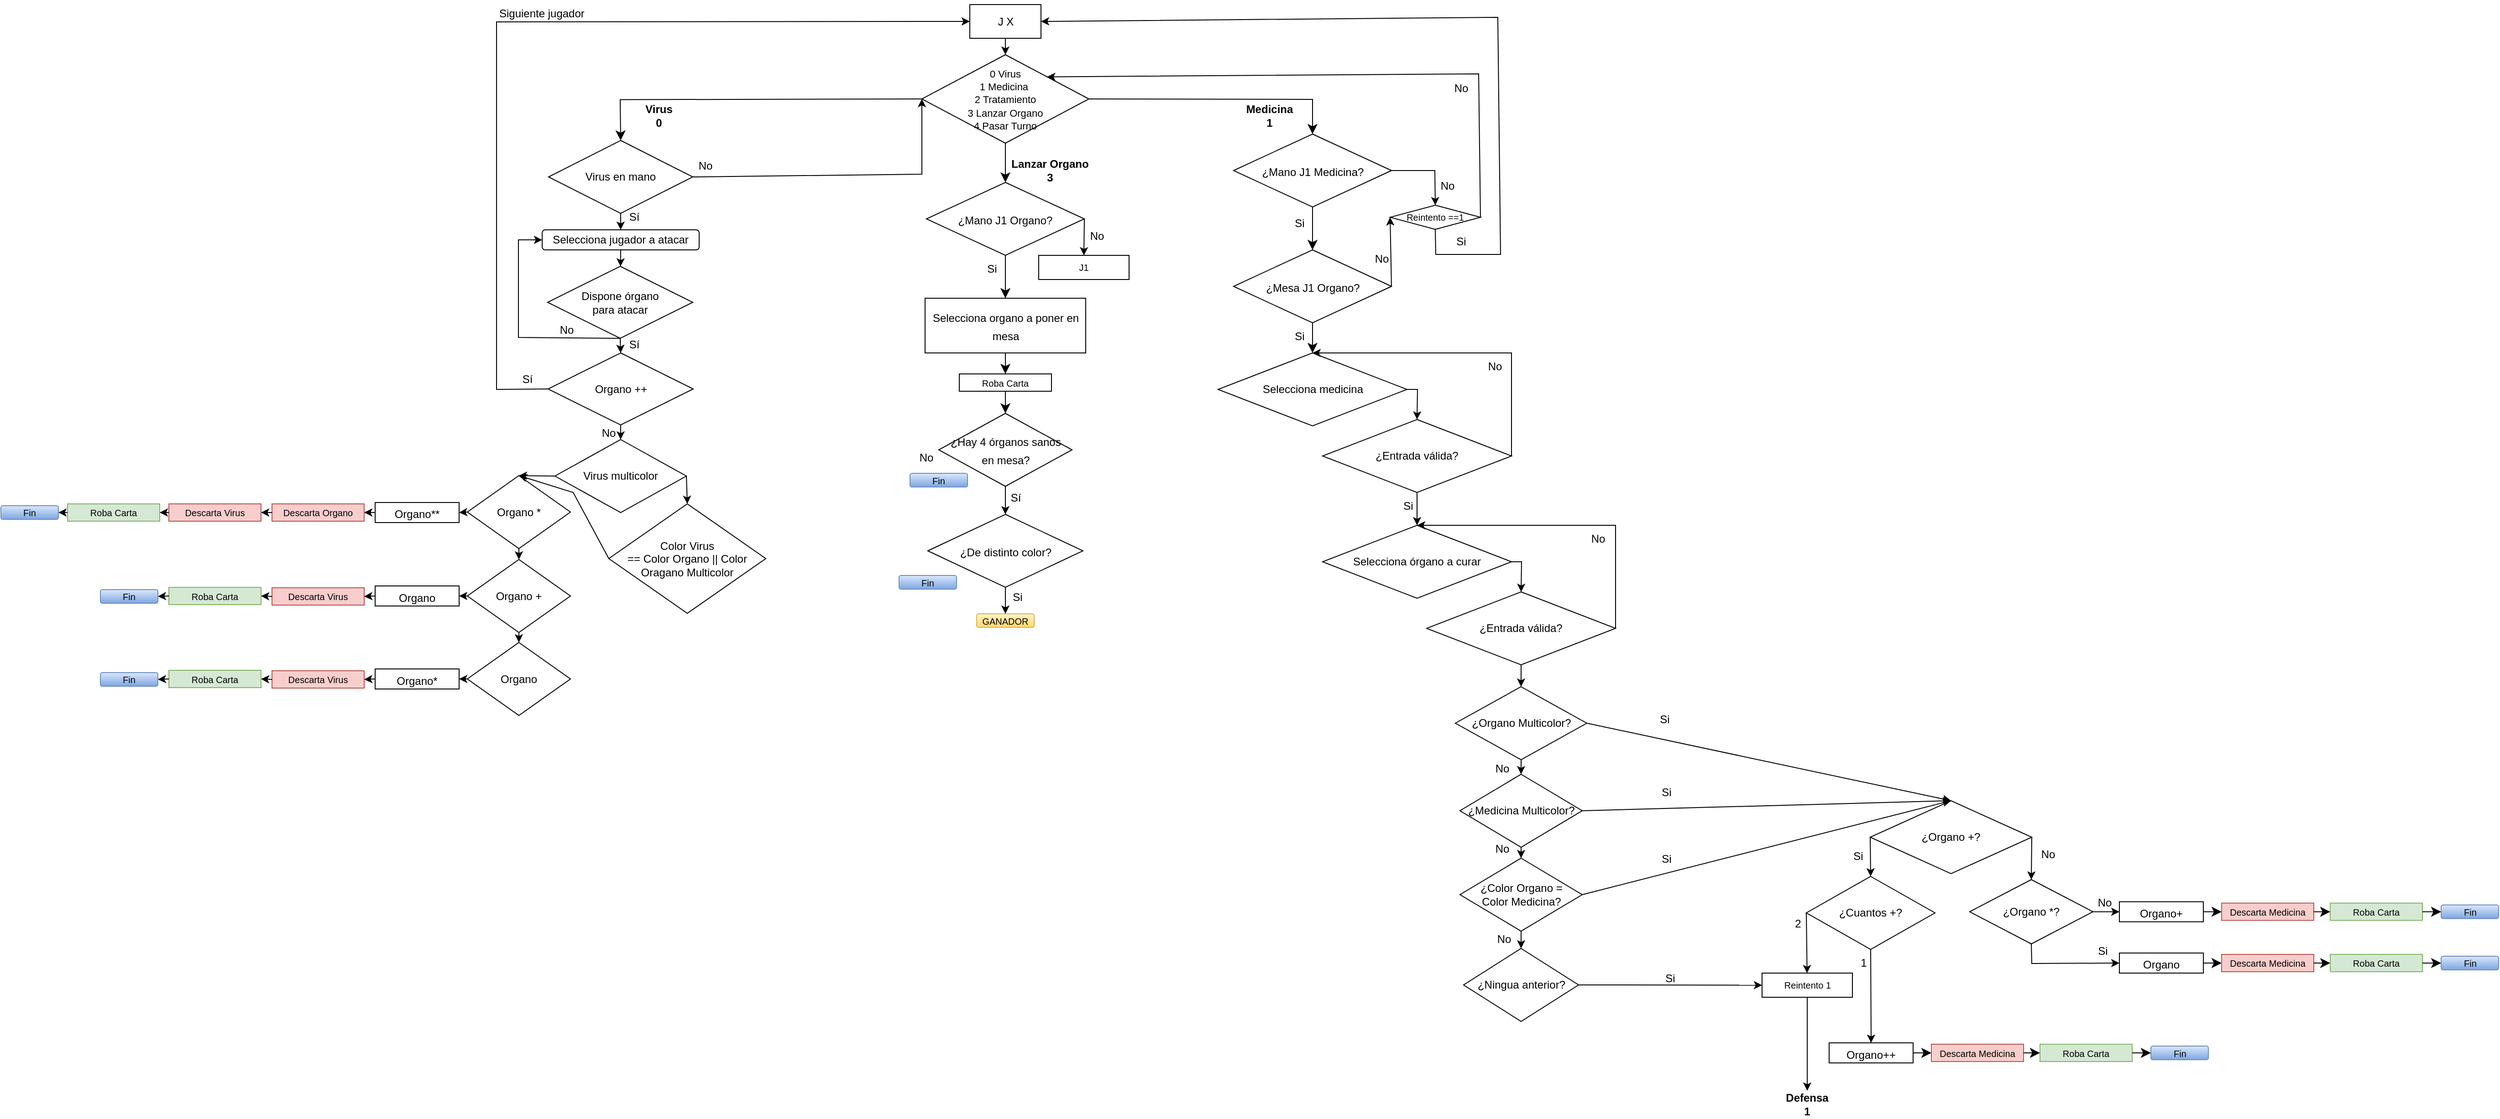 <mxfile version="22.1.17" type="device">
  <diagram id="DTverVttlDTBrXVBLfVz" name="Página-1">
    <mxGraphModel dx="1982" dy="342" grid="0" gridSize="10" guides="1" tooltips="1" connect="1" arrows="1" fold="1" page="0" pageScale="1" pageWidth="827" pageHeight="1169" math="0" shadow="0">
      <root>
        <mxCell id="0" />
        <mxCell id="1" parent="0" />
        <mxCell id="Z-ogfSPe9vWLpHwpSJG5-8" value="&lt;b&gt;Medicina&lt;br&gt;1&lt;br&gt;&lt;/b&gt;" style="text;html=1;align=center;verticalAlign=middle;whiteSpace=wrap;rounded=0;" parent="1" vertex="1">
          <mxGeometry x="209" y="167" width="60" height="31" as="geometry" />
        </mxCell>
        <mxCell id="TgOCkQb1jk0l3Reb4bXe-6" value="&lt;font style=&quot;font-size: 11px;&quot;&gt;0 Virus&lt;br style=&quot;border-color: var(--border-color);&quot;&gt;&lt;/font&gt;&lt;font style=&quot;font-size: 11px;&quot;&gt;&lt;font style=&quot;font-size: 11px;&quot;&gt;1 Medicina&amp;nbsp;&lt;br style=&quot;border-color: var(--border-color);&quot;&gt;2 Tratamiento&lt;br&gt;3 Lanzar Organo&lt;br&gt;4 Pasar Turno&lt;/font&gt;&lt;br&gt;&lt;/font&gt;" style="rhombus;whiteSpace=wrap;html=1;" parent="1" vertex="1">
          <mxGeometry x="-142" y="116" width="183" height="97" as="geometry" />
        </mxCell>
        <mxCell id="TgOCkQb1jk0l3Reb4bXe-10" value="J X" style="rounded=0;whiteSpace=wrap;html=1;" parent="1" vertex="1">
          <mxGeometry x="-89.5" y="61" width="78" height="37" as="geometry" />
        </mxCell>
        <mxCell id="TgOCkQb1jk0l3Reb4bXe-11" value="" style="endArrow=classic;html=1;rounded=0;exitX=0.5;exitY=1;exitDx=0;exitDy=0;entryX=0.5;entryY=0;entryDx=0;entryDy=0;" parent="1" source="TgOCkQb1jk0l3Reb4bXe-10" target="TgOCkQb1jk0l3Reb4bXe-6" edge="1">
          <mxGeometry width="50" height="50" relative="1" as="geometry">
            <mxPoint x="-337.5" y="349" as="sourcePoint" />
            <mxPoint x="-50.5" y="100" as="targetPoint" />
          </mxGeometry>
        </mxCell>
        <mxCell id="TgOCkQb1jk0l3Reb4bXe-14" value="&lt;font style=&quot;font-size: 12px;&quot;&gt;¿Mano J1 Organo?&lt;/font&gt;" style="rhombus;whiteSpace=wrap;html=1;fontSize=16;" parent="1" vertex="1">
          <mxGeometry x="-137" y="256" width="173" height="80" as="geometry" />
        </mxCell>
        <mxCell id="TgOCkQb1jk0l3Reb4bXe-15" value="" style="endArrow=classic;html=1;rounded=0;fontSize=12;startSize=8;endSize=8;curved=1;exitX=0.5;exitY=1;exitDx=0;exitDy=0;" parent="1" source="TgOCkQb1jk0l3Reb4bXe-6" target="TgOCkQb1jk0l3Reb4bXe-14" edge="1">
          <mxGeometry width="50" height="50" relative="1" as="geometry">
            <mxPoint x="-157" y="578" as="sourcePoint" />
            <mxPoint x="-107" y="528" as="targetPoint" />
          </mxGeometry>
        </mxCell>
        <mxCell id="TgOCkQb1jk0l3Reb4bXe-16" value="&lt;b&gt;Lanzar Organo&lt;br&gt;3&lt;br&gt;&lt;/b&gt;" style="text;html=1;strokeColor=none;fillColor=none;align=center;verticalAlign=middle;whiteSpace=wrap;rounded=0;" parent="1" vertex="1">
          <mxGeometry x="-55" y="228" width="107" height="30" as="geometry" />
        </mxCell>
        <mxCell id="TgOCkQb1jk0l3Reb4bXe-19" value="J1" style="rounded=0;whiteSpace=wrap;html=1;fontSize=10;" parent="1" vertex="1">
          <mxGeometry x="-14" y="336" width="99" height="26.5" as="geometry" />
        </mxCell>
        <mxCell id="TgOCkQb1jk0l3Reb4bXe-20" value="" style="endArrow=classic;html=1;rounded=0;fontSize=10;exitX=1;exitY=0.5;exitDx=0;exitDy=0;entryX=0.5;entryY=0;entryDx=0;entryDy=0;" parent="1" source="TgOCkQb1jk0l3Reb4bXe-14" target="TgOCkQb1jk0l3Reb4bXe-19" edge="1">
          <mxGeometry width="50" height="50" relative="1" as="geometry">
            <mxPoint x="38" y="311" as="sourcePoint" />
            <mxPoint x="132.5" y="456.25" as="targetPoint" />
          </mxGeometry>
        </mxCell>
        <mxCell id="TgOCkQb1jk0l3Reb4bXe-21" value="No" style="text;html=1;strokeColor=none;fillColor=none;align=center;verticalAlign=middle;whiteSpace=wrap;rounded=0;" parent="1" vertex="1">
          <mxGeometry x="20" y="300" width="60" height="30" as="geometry" />
        </mxCell>
        <mxCell id="TgOCkQb1jk0l3Reb4bXe-22" value="" style="endArrow=classic;html=1;rounded=0;fontSize=12;startSize=8;endSize=8;curved=1;exitX=0.5;exitY=1;exitDx=0;exitDy=0;entryX=0.5;entryY=0;entryDx=0;entryDy=0;" parent="1" source="TgOCkQb1jk0l3Reb4bXe-14" target="TgOCkQb1jk0l3Reb4bXe-24" edge="1">
          <mxGeometry width="50" height="50" relative="1" as="geometry">
            <mxPoint x="-158" y="505" as="sourcePoint" />
            <mxPoint x="-50" y="407" as="targetPoint" />
          </mxGeometry>
        </mxCell>
        <mxCell id="TgOCkQb1jk0l3Reb4bXe-23" value="Si" style="text;html=1;strokeColor=none;fillColor=none;align=center;verticalAlign=middle;whiteSpace=wrap;rounded=0;" parent="1" vertex="1">
          <mxGeometry x="-95" y="336" width="60" height="30" as="geometry" />
        </mxCell>
        <mxCell id="TgOCkQb1jk0l3Reb4bXe-24" value="&lt;font style=&quot;font-size: 12px;&quot;&gt;Selecciona organo a poner en mesa&lt;/font&gt;" style="rounded=0;whiteSpace=wrap;html=1;fontSize=16;" parent="1" vertex="1">
          <mxGeometry x="-138.5" y="383" width="176" height="60" as="geometry" />
        </mxCell>
        <mxCell id="TgOCkQb1jk0l3Reb4bXe-25" value="&lt;font style=&quot;font-size: 12px;&quot;&gt;¿Hay 4 órganos sanos &lt;br&gt;en mesa?&lt;/font&gt;" style="rhombus;whiteSpace=wrap;html=1;fontSize=16;" parent="1" vertex="1">
          <mxGeometry x="-123.5" y="509.25" width="146" height="80" as="geometry" />
        </mxCell>
        <mxCell id="TgOCkQb1jk0l3Reb4bXe-27" value="Roba Carta" style="rounded=0;whiteSpace=wrap;html=1;fontSize=10;" parent="1" vertex="1">
          <mxGeometry x="-101" y="466" width="101" height="19" as="geometry" />
        </mxCell>
        <mxCell id="TgOCkQb1jk0l3Reb4bXe-28" value="" style="endArrow=classic;html=1;rounded=0;fontSize=12;startSize=8;endSize=8;curved=1;exitX=0.5;exitY=1;exitDx=0;exitDy=0;entryX=0.5;entryY=0;entryDx=0;entryDy=0;" parent="1" source="TgOCkQb1jk0l3Reb4bXe-24" target="TgOCkQb1jk0l3Reb4bXe-27" edge="1">
          <mxGeometry width="50" height="50" relative="1" as="geometry">
            <mxPoint x="-132" y="567" as="sourcePoint" />
            <mxPoint x="-82" y="517" as="targetPoint" />
          </mxGeometry>
        </mxCell>
        <mxCell id="TgOCkQb1jk0l3Reb4bXe-29" value="" style="endArrow=classic;html=1;rounded=0;fontSize=12;startSize=8;endSize=8;curved=1;exitX=0.5;exitY=1;exitDx=0;exitDy=0;entryX=0.5;entryY=0;entryDx=0;entryDy=0;" parent="1" source="TgOCkQb1jk0l3Reb4bXe-27" target="TgOCkQb1jk0l3Reb4bXe-25" edge="1">
          <mxGeometry width="50" height="50" relative="1" as="geometry">
            <mxPoint x="-232" y="578" as="sourcePoint" />
            <mxPoint x="-182" y="528" as="targetPoint" />
          </mxGeometry>
        </mxCell>
        <mxCell id="TgOCkQb1jk0l3Reb4bXe-30" value="Fin" style="rounded=1;whiteSpace=wrap;html=1;fontSize=10;fillColor=#dae8fc;gradientColor=#7ea6e0;strokeColor=#6c8ebf;" parent="1" vertex="1">
          <mxGeometry x="-155" y="575" width="63" height="15" as="geometry" />
        </mxCell>
        <mxCell id="TgOCkQb1jk0l3Reb4bXe-32" value="&lt;font style=&quot;font-size: 12px;&quot;&gt;No&lt;/font&gt;" style="text;html=1;strokeColor=none;fillColor=none;align=center;verticalAlign=middle;whiteSpace=wrap;rounded=0;fontSize=16;" parent="1" vertex="1">
          <mxGeometry x="-167" y="541" width="60" height="30" as="geometry" />
        </mxCell>
        <mxCell id="TgOCkQb1jk0l3Reb4bXe-33" value="" style="endArrow=classic;html=1;rounded=0;fontSize=10;exitX=0.5;exitY=1;exitDx=0;exitDy=0;entryX=0.5;entryY=0;entryDx=0;entryDy=0;" parent="1" source="TgOCkQb1jk0l3Reb4bXe-25" target="TgOCkQb1jk0l3Reb4bXe-36" edge="1">
          <mxGeometry width="50" height="50" relative="1" as="geometry">
            <mxPoint x="-49.5" y="595" as="sourcePoint" />
            <mxPoint x="-49" y="633" as="targetPoint" />
          </mxGeometry>
        </mxCell>
        <mxCell id="TgOCkQb1jk0l3Reb4bXe-34" value="Sí" style="text;html=1;strokeColor=none;fillColor=none;align=center;verticalAlign=middle;whiteSpace=wrap;rounded=0;" parent="1" vertex="1">
          <mxGeometry x="-69" y="587" width="60" height="30" as="geometry" />
        </mxCell>
        <mxCell id="TgOCkQb1jk0l3Reb4bXe-36" value="&lt;font style=&quot;font-size: 12px;&quot;&gt;¿De distinto color?&lt;/font&gt;" style="rhombus;whiteSpace=wrap;html=1;fontSize=16;" parent="1" vertex="1">
          <mxGeometry x="-135.5" y="620" width="170" height="80" as="geometry" />
        </mxCell>
        <mxCell id="TgOCkQb1jk0l3Reb4bXe-37" value="Fin" style="rounded=1;whiteSpace=wrap;html=1;fontSize=10;fillColor=#dae8fc;gradientColor=#7ea6e0;strokeColor=#6c8ebf;" parent="1" vertex="1">
          <mxGeometry x="-167" y="687" width="63" height="15" as="geometry" />
        </mxCell>
        <mxCell id="TgOCkQb1jk0l3Reb4bXe-41" value="GANADOR" style="rounded=1;whiteSpace=wrap;html=1;fontSize=10;fillColor=#fff2cc;strokeColor=#d6b656;gradientColor=#ffd966;" parent="1" vertex="1">
          <mxGeometry x="-82" y="729" width="63" height="15" as="geometry" />
        </mxCell>
        <mxCell id="TgOCkQb1jk0l3Reb4bXe-42" value="" style="endArrow=classic;html=1;rounded=0;fontSize=10;exitX=0.5;exitY=1;exitDx=0;exitDy=0;entryX=0.5;entryY=0;entryDx=0;entryDy=0;" parent="1" source="TgOCkQb1jk0l3Reb4bXe-36" target="TgOCkQb1jk0l3Reb4bXe-41" edge="1">
          <mxGeometry width="50" height="50" relative="1" as="geometry">
            <mxPoint x="-51" y="709" as="sourcePoint" />
            <mxPoint x="-197" y="784" as="targetPoint" />
          </mxGeometry>
        </mxCell>
        <mxCell id="TgOCkQb1jk0l3Reb4bXe-43" value="&lt;font style=&quot;font-size: 12px;&quot;&gt;Si&lt;/font&gt;" style="text;html=1;strokeColor=none;fillColor=none;align=center;verticalAlign=middle;whiteSpace=wrap;rounded=0;fontSize=16;" parent="1" vertex="1">
          <mxGeometry x="-67" y="694" width="60" height="30" as="geometry" />
        </mxCell>
        <mxCell id="TgOCkQb1jk0l3Reb4bXe-44" value="&lt;font style=&quot;font-size: 12px;&quot;&gt;¿Mano J1 Medicina?&lt;/font&gt;" style="rhombus;whiteSpace=wrap;html=1;fontSize=16;" parent="1" vertex="1">
          <mxGeometry x="199.5" y="203" width="173" height="80" as="geometry" />
        </mxCell>
        <mxCell id="TgOCkQb1jk0l3Reb4bXe-46" value="" style="endArrow=classic;html=1;rounded=0;fontSize=12;startSize=8;endSize=8;curved=1;exitX=0.5;exitY=1;exitDx=0;exitDy=0;entryX=0.5;entryY=0;entryDx=0;entryDy=0;" parent="1" source="TgOCkQb1jk0l3Reb4bXe-44" target="TgOCkQb1jk0l3Reb4bXe-231" edge="1">
          <mxGeometry width="50" height="50" relative="1" as="geometry">
            <mxPoint x="405" y="371" as="sourcePoint" />
            <mxPoint x="285.5" y="305.0" as="targetPoint" />
          </mxGeometry>
        </mxCell>
        <mxCell id="TgOCkQb1jk0l3Reb4bXe-47" value="" style="endArrow=classic;html=1;rounded=0;fontSize=12;startSize=8;endSize=8;entryX=0.5;entryY=0;entryDx=0;entryDy=0;exitX=1;exitY=0.5;exitDx=0;exitDy=0;" parent="1" source="TgOCkQb1jk0l3Reb4bXe-6" target="TgOCkQb1jk0l3Reb4bXe-44" edge="1">
          <mxGeometry width="50" height="50" relative="1" as="geometry">
            <mxPoint x="102" y="251" as="sourcePoint" />
            <mxPoint x="152" y="201" as="targetPoint" />
            <Array as="points">
              <mxPoint x="286" y="165" />
            </Array>
          </mxGeometry>
        </mxCell>
        <mxCell id="TgOCkQb1jk0l3Reb4bXe-49" value="Reintento ==1" style="rounded=0;whiteSpace=wrap;html=1;fontSize=10;shape=rhombus;perimeter=rhombusPerimeter;" parent="1" vertex="1">
          <mxGeometry x="371" y="281" width="99" height="26.5" as="geometry" />
        </mxCell>
        <mxCell id="TgOCkQb1jk0l3Reb4bXe-50" value="" style="endArrow=classic;html=1;rounded=0;fontSize=10;exitX=1;exitY=0.5;exitDx=0;exitDy=0;entryX=0.5;entryY=0;entryDx=0;entryDy=0;" parent="1" source="TgOCkQb1jk0l3Reb4bXe-44" target="TgOCkQb1jk0l3Reb4bXe-49" edge="1">
          <mxGeometry width="50" height="50" relative="1" as="geometry">
            <mxPoint x="420" y="241" as="sourcePoint" />
            <mxPoint x="516.5" y="401.25" as="targetPoint" />
            <Array as="points">
              <mxPoint x="420" y="243" />
            </Array>
          </mxGeometry>
        </mxCell>
        <mxCell id="TgOCkQb1jk0l3Reb4bXe-51" value="No" style="text;html=1;align=center;verticalAlign=middle;whiteSpace=wrap;rounded=0;" parent="1" vertex="1">
          <mxGeometry x="404" y="245" width="60" height="30" as="geometry" />
        </mxCell>
        <mxCell id="TgOCkQb1jk0l3Reb4bXe-52" value="Si" style="text;html=1;align=center;verticalAlign=middle;whiteSpace=wrap;rounded=0;" parent="1" vertex="1">
          <mxGeometry x="242" y="286" width="60" height="30" as="geometry" />
        </mxCell>
        <mxCell id="TgOCkQb1jk0l3Reb4bXe-169" value="&lt;b&gt;Virus&lt;br&gt;0&lt;br&gt;&lt;/b&gt;" style="text;html=1;strokeColor=none;fillColor=none;align=center;verticalAlign=middle;whiteSpace=wrap;rounded=0;" parent="1" vertex="1">
          <mxGeometry x="-476" y="168" width="91.5" height="30" as="geometry" />
        </mxCell>
        <mxCell id="TgOCkQb1jk0l3Reb4bXe-176" value="" style="endArrow=classic;html=1;rounded=0;fontSize=12;startSize=8;endSize=8;exitX=0;exitY=0.5;exitDx=0;exitDy=0;entryX=0.5;entryY=0;entryDx=0;entryDy=0;" parent="1" source="TgOCkQb1jk0l3Reb4bXe-6" target="1lf3eCI1uoVPspsiMMXi-1" edge="1">
          <mxGeometry width="50" height="50" relative="1" as="geometry">
            <mxPoint x="-136.5" y="164.75" as="sourcePoint" />
            <mxPoint x="-472.5" y="209" as="targetPoint" />
            <Array as="points">
              <mxPoint x="-472.5" y="165.25" />
            </Array>
          </mxGeometry>
        </mxCell>
        <mxCell id="TgOCkQb1jk0l3Reb4bXe-231" value="&lt;font style=&quot;font-size: 12px;&quot;&gt;¿Mesa J1 Organo?&lt;/font&gt;" style="rhombus;whiteSpace=wrap;html=1;fontSize=16;" parent="1" vertex="1">
          <mxGeometry x="199.5" y="330" width="173" height="80" as="geometry" />
        </mxCell>
        <mxCell id="TgOCkQb1jk0l3Reb4bXe-232" value="" style="endArrow=classic;html=1;rounded=0;fontSize=12;startSize=8;endSize=8;curved=1;exitX=0.5;exitY=1;exitDx=0;exitDy=0;entryX=0.5;entryY=0;entryDx=0;entryDy=0;" parent="1" source="TgOCkQb1jk0l3Reb4bXe-231" target="kO1tTzlL6511T0l_Ank2-173" edge="1">
          <mxGeometry width="50" height="50" relative="1" as="geometry">
            <mxPoint x="402.5" y="501.25" as="sourcePoint" />
            <mxPoint x="286" y="447" as="targetPoint" />
          </mxGeometry>
        </mxCell>
        <mxCell id="TgOCkQb1jk0l3Reb4bXe-235" value="No" style="text;html=1;align=center;verticalAlign=middle;whiteSpace=wrap;rounded=0;" parent="1" vertex="1">
          <mxGeometry x="332" y="325" width="60" height="30" as="geometry" />
        </mxCell>
        <mxCell id="TgOCkQb1jk0l3Reb4bXe-236" value="Si" style="text;html=1;align=center;verticalAlign=middle;whiteSpace=wrap;rounded=0;" parent="1" vertex="1">
          <mxGeometry x="242" y="410" width="60" height="30" as="geometry" />
        </mxCell>
        <mxCell id="kO1tTzlL6511T0l_Ank2-3" value="&lt;font style=&quot;font-size: 12px;&quot;&gt;Organo+&lt;/font&gt;" style="rounded=0;whiteSpace=wrap;html=1;fontSize=16;" parent="1" vertex="1">
          <mxGeometry x="1170" y="1044.75" width="92" height="22" as="geometry" />
        </mxCell>
        <mxCell id="kO1tTzlL6511T0l_Ank2-4" value="" style="endArrow=classic;html=1;rounded=0;fontSize=12;startSize=8;endSize=8;curved=1;entryX=0;entryY=0.5;entryDx=0;entryDy=0;exitX=1;exitY=0.5;exitDx=0;exitDy=0;" parent="1" source="kO1tTzlL6511T0l_Ank2-3" target="kO1tTzlL6511T0l_Ank2-5" edge="1">
          <mxGeometry width="50" height="50" relative="1" as="geometry">
            <mxPoint x="1143" y="1145.75" as="sourcePoint" />
            <mxPoint x="1282" y="1055.75" as="targetPoint" />
          </mxGeometry>
        </mxCell>
        <mxCell id="kO1tTzlL6511T0l_Ank2-5" value="Descarta Medicina" style="rounded=0;whiteSpace=wrap;html=1;fontSize=10;fillColor=#f8cecc;strokeColor=#b85450;" parent="1" vertex="1">
          <mxGeometry x="1282" y="1046.25" width="101" height="19" as="geometry" />
        </mxCell>
        <mxCell id="kO1tTzlL6511T0l_Ank2-6" value="Roba Carta" style="rounded=0;whiteSpace=wrap;html=1;fontSize=10;fillColor=#d5e8d4;strokeColor=#82b366;" parent="1" vertex="1">
          <mxGeometry x="1401" y="1046.25" width="101" height="19" as="geometry" />
        </mxCell>
        <mxCell id="kO1tTzlL6511T0l_Ank2-7" value="" style="endArrow=classic;html=1;rounded=0;fontSize=12;startSize=8;endSize=8;curved=1;entryX=0;entryY=0.5;entryDx=0;entryDy=0;exitX=1;exitY=0.5;exitDx=0;exitDy=0;" parent="1" source="kO1tTzlL6511T0l_Ank2-5" target="kO1tTzlL6511T0l_Ank2-6" edge="1">
          <mxGeometry width="50" height="50" relative="1" as="geometry">
            <mxPoint x="1387.0" y="1055.75" as="sourcePoint" />
            <mxPoint x="1325" y="1095.75" as="targetPoint" />
          </mxGeometry>
        </mxCell>
        <mxCell id="kO1tTzlL6511T0l_Ank2-8" value="Fin" style="rounded=1;whiteSpace=wrap;html=1;fontSize=10;fillColor=#dae8fc;gradientColor=#7ea6e0;strokeColor=#6c8ebf;" parent="1" vertex="1">
          <mxGeometry x="1522.5" y="1048.25" width="63" height="15" as="geometry" />
        </mxCell>
        <mxCell id="kO1tTzlL6511T0l_Ank2-9" value="" style="endArrow=classic;html=1;rounded=0;fontSize=12;startSize=8;endSize=8;curved=1;entryX=0;entryY=0.5;entryDx=0;entryDy=0;exitX=1;exitY=0.5;exitDx=0;exitDy=0;" parent="1" source="kO1tTzlL6511T0l_Ank2-6" target="kO1tTzlL6511T0l_Ank2-8" edge="1">
          <mxGeometry width="50" height="50" relative="1" as="geometry">
            <mxPoint x="1447" y="1141.75" as="sourcePoint" />
            <mxPoint x="1514.5" y="1055.75" as="targetPoint" />
          </mxGeometry>
        </mxCell>
        <mxCell id="kO1tTzlL6511T0l_Ank2-10" style="edgeStyle=none;curved=1;rounded=0;orthogonalLoop=1;jettySize=auto;html=1;entryX=1;entryY=0.5;entryDx=0;entryDy=0;fontSize=12;startSize=8;endSize=8;" parent="1" source="kO1tTzlL6511T0l_Ank2-5" target="kO1tTzlL6511T0l_Ank2-5" edge="1">
          <mxGeometry relative="1" as="geometry" />
        </mxCell>
        <mxCell id="kO1tTzlL6511T0l_Ank2-11" value="Reintento 1" style="rounded=0;whiteSpace=wrap;html=1;fontSize=10;" parent="1" vertex="1">
          <mxGeometry x="778.5" y="1123" width="99" height="26.5" as="geometry" />
        </mxCell>
        <mxCell id="kO1tTzlL6511T0l_Ank2-12" value="¿Organo +?" style="rhombus;whiteSpace=wrap;html=1;" parent="1" vertex="1">
          <mxGeometry x="897" y="934" width="177" height="80" as="geometry" />
        </mxCell>
        <mxCell id="kO1tTzlL6511T0l_Ank2-13" value="¿Organo *?" style="rhombus;whiteSpace=wrap;html=1;" parent="1" vertex="1">
          <mxGeometry x="1006" y="1020.5" width="135" height="70.5" as="geometry" />
        </mxCell>
        <mxCell id="kO1tTzlL6511T0l_Ank2-14" value="" style="endArrow=classic;html=1;rounded=0;exitX=1;exitY=0.5;exitDx=0;exitDy=0;entryX=0.5;entryY=0;entryDx=0;entryDy=0;" parent="1" source="kO1tTzlL6511T0l_Ank2-12" target="kO1tTzlL6511T0l_Ank2-13" edge="1">
          <mxGeometry width="50" height="50" relative="1" as="geometry">
            <mxPoint x="909" y="1164.5" as="sourcePoint" />
            <mxPoint x="959" y="1114.5" as="targetPoint" />
          </mxGeometry>
        </mxCell>
        <mxCell id="kO1tTzlL6511T0l_Ank2-15" value="¿Cuantos +?" style="rhombus;whiteSpace=wrap;html=1;" parent="1" vertex="1">
          <mxGeometry x="827" y="1017" width="141" height="80" as="geometry" />
        </mxCell>
        <mxCell id="kO1tTzlL6511T0l_Ank2-16" value="" style="endArrow=classic;html=1;rounded=0;exitX=0.5;exitY=1;exitDx=0;exitDy=0;entryX=0.5;entryY=0;entryDx=0;entryDy=0;" parent="1" source="kO1tTzlL6511T0l_Ank2-15" target="kO1tTzlL6511T0l_Ank2-21" edge="1">
          <mxGeometry width="50" height="50" relative="1" as="geometry">
            <mxPoint x="855" y="1182" as="sourcePoint" />
            <mxPoint x="898" y="1136" as="targetPoint" />
          </mxGeometry>
        </mxCell>
        <mxCell id="kO1tTzlL6511T0l_Ank2-17" value="" style="endArrow=classic;html=1;rounded=0;exitX=0;exitY=0.5;exitDx=0;exitDy=0;entryX=0.5;entryY=0;entryDx=0;entryDy=0;" parent="1" source="kO1tTzlL6511T0l_Ank2-12" target="kO1tTzlL6511T0l_Ank2-15" edge="1">
          <mxGeometry width="50" height="50" relative="1" as="geometry">
            <mxPoint x="704" y="1047.5" as="sourcePoint" />
            <mxPoint x="754" y="997.5" as="targetPoint" />
          </mxGeometry>
        </mxCell>
        <mxCell id="kO1tTzlL6511T0l_Ank2-18" value="1" style="text;html=1;strokeColor=none;fillColor=none;align=center;verticalAlign=middle;whiteSpace=wrap;rounded=0;" parent="1" vertex="1">
          <mxGeometry x="860" y="1097" width="60" height="30" as="geometry" />
        </mxCell>
        <mxCell id="kO1tTzlL6511T0l_Ank2-19" value="" style="endArrow=classic;html=1;rounded=0;exitX=0;exitY=0.5;exitDx=0;exitDy=0;" parent="1" source="kO1tTzlL6511T0l_Ank2-15" target="kO1tTzlL6511T0l_Ank2-11" edge="1">
          <mxGeometry width="50" height="50" relative="1" as="geometry">
            <mxPoint x="763" y="1185.5" as="sourcePoint" />
            <mxPoint x="827" y="1135.5" as="targetPoint" />
          </mxGeometry>
        </mxCell>
        <mxCell id="kO1tTzlL6511T0l_Ank2-20" value="2" style="text;html=1;strokeColor=none;fillColor=none;align=center;verticalAlign=middle;whiteSpace=wrap;rounded=0;" parent="1" vertex="1">
          <mxGeometry x="788" y="1054" width="60" height="30" as="geometry" />
        </mxCell>
        <mxCell id="kO1tTzlL6511T0l_Ank2-21" value="&lt;font style=&quot;font-size: 12px;&quot;&gt;Organo++&lt;/font&gt;" style="rounded=0;whiteSpace=wrap;html=1;fontSize=16;" parent="1" vertex="1">
          <mxGeometry x="852" y="1199.5" width="92" height="22" as="geometry" />
        </mxCell>
        <mxCell id="kO1tTzlL6511T0l_Ank2-22" value="" style="endArrow=classic;html=1;rounded=0;fontSize=12;startSize=8;endSize=8;curved=1;entryX=0;entryY=0.5;entryDx=0;entryDy=0;exitX=1;exitY=0.5;exitDx=0;exitDy=0;" parent="1" source="kO1tTzlL6511T0l_Ank2-21" target="kO1tTzlL6511T0l_Ank2-23" edge="1">
          <mxGeometry width="50" height="50" relative="1" as="geometry">
            <mxPoint x="825" y="1300.5" as="sourcePoint" />
            <mxPoint x="964" y="1210.5" as="targetPoint" />
          </mxGeometry>
        </mxCell>
        <mxCell id="kO1tTzlL6511T0l_Ank2-23" value="Descarta Medicina" style="rounded=0;whiteSpace=wrap;html=1;fontSize=10;fillColor=#f8cecc;strokeColor=#b85450;" parent="1" vertex="1">
          <mxGeometry x="964" y="1201" width="101" height="19" as="geometry" />
        </mxCell>
        <mxCell id="kO1tTzlL6511T0l_Ank2-24" value="Roba Carta" style="rounded=0;whiteSpace=wrap;html=1;fontSize=10;fillColor=#d5e8d4;strokeColor=#82b366;" parent="1" vertex="1">
          <mxGeometry x="1083" y="1201" width="101" height="19" as="geometry" />
        </mxCell>
        <mxCell id="kO1tTzlL6511T0l_Ank2-25" value="" style="endArrow=classic;html=1;rounded=0;fontSize=12;startSize=8;endSize=8;curved=1;entryX=0;entryY=0.5;entryDx=0;entryDy=0;exitX=1;exitY=0.5;exitDx=0;exitDy=0;" parent="1" source="kO1tTzlL6511T0l_Ank2-23" target="kO1tTzlL6511T0l_Ank2-24" edge="1">
          <mxGeometry width="50" height="50" relative="1" as="geometry">
            <mxPoint x="1069.0" y="1210.5" as="sourcePoint" />
            <mxPoint x="1007" y="1250.5" as="targetPoint" />
          </mxGeometry>
        </mxCell>
        <mxCell id="kO1tTzlL6511T0l_Ank2-26" value="Fin" style="rounded=1;whiteSpace=wrap;html=1;fontSize=10;fillColor=#dae8fc;gradientColor=#7ea6e0;strokeColor=#6c8ebf;" parent="1" vertex="1">
          <mxGeometry x="1204.5" y="1203" width="63" height="15" as="geometry" />
        </mxCell>
        <mxCell id="kO1tTzlL6511T0l_Ank2-27" value="" style="endArrow=classic;html=1;rounded=0;fontSize=12;startSize=8;endSize=8;curved=1;entryX=0;entryY=0.5;entryDx=0;entryDy=0;exitX=1;exitY=0.5;exitDx=0;exitDy=0;" parent="1" source="kO1tTzlL6511T0l_Ank2-24" target="kO1tTzlL6511T0l_Ank2-26" edge="1">
          <mxGeometry width="50" height="50" relative="1" as="geometry">
            <mxPoint x="1129" y="1296.5" as="sourcePoint" />
            <mxPoint x="1196.5" y="1210.5" as="targetPoint" />
          </mxGeometry>
        </mxCell>
        <mxCell id="kO1tTzlL6511T0l_Ank2-28" style="edgeStyle=none;curved=1;rounded=0;orthogonalLoop=1;jettySize=auto;html=1;entryX=1;entryY=0.5;entryDx=0;entryDy=0;fontSize=12;startSize=8;endSize=8;" parent="1" source="kO1tTzlL6511T0l_Ank2-23" target="kO1tTzlL6511T0l_Ank2-23" edge="1">
          <mxGeometry relative="1" as="geometry" />
        </mxCell>
        <mxCell id="kO1tTzlL6511T0l_Ank2-29" value="Si" style="text;html=1;strokeColor=none;fillColor=none;align=center;verticalAlign=middle;whiteSpace=wrap;rounded=0;" parent="1" vertex="1">
          <mxGeometry x="854" y="979.5" width="60" height="30" as="geometry" />
        </mxCell>
        <mxCell id="kO1tTzlL6511T0l_Ank2-30" value="No" style="text;html=1;strokeColor=none;fillColor=none;align=center;verticalAlign=middle;whiteSpace=wrap;rounded=0;" parent="1" vertex="1">
          <mxGeometry x="1062" y="977.5" width="60" height="30" as="geometry" />
        </mxCell>
        <mxCell id="kO1tTzlL6511T0l_Ank2-31" value="" style="endArrow=classic;html=1;rounded=0;entryX=0;entryY=0.5;entryDx=0;entryDy=0;exitX=1;exitY=0.5;exitDx=0;exitDy=0;" parent="1" source="kO1tTzlL6511T0l_Ank2-13" target="kO1tTzlL6511T0l_Ank2-3" edge="1">
          <mxGeometry width="50" height="50" relative="1" as="geometry">
            <mxPoint x="1026" y="1132.5" as="sourcePoint" />
            <mxPoint x="1076" y="1082.5" as="targetPoint" />
          </mxGeometry>
        </mxCell>
        <mxCell id="kO1tTzlL6511T0l_Ank2-32" value="No" style="text;html=1;strokeColor=none;fillColor=none;align=center;verticalAlign=middle;whiteSpace=wrap;rounded=0;" parent="1" vertex="1">
          <mxGeometry x="1124" y="1030.5" width="60" height="30" as="geometry" />
        </mxCell>
        <mxCell id="kO1tTzlL6511T0l_Ank2-33" value="&lt;font style=&quot;font-size: 12px;&quot;&gt;Organo&lt;/font&gt;" style="rounded=0;whiteSpace=wrap;html=1;fontSize=16;" parent="1" vertex="1">
          <mxGeometry x="1170" y="1101" width="92" height="22" as="geometry" />
        </mxCell>
        <mxCell id="kO1tTzlL6511T0l_Ank2-34" value="" style="endArrow=classic;html=1;rounded=0;fontSize=12;startSize=8;endSize=8;curved=1;entryX=0;entryY=0.5;entryDx=0;entryDy=0;exitX=1;exitY=0.5;exitDx=0;exitDy=0;" parent="1" source="kO1tTzlL6511T0l_Ank2-33" target="kO1tTzlL6511T0l_Ank2-35" edge="1">
          <mxGeometry width="50" height="50" relative="1" as="geometry">
            <mxPoint x="1143" y="1202" as="sourcePoint" />
            <mxPoint x="1282" y="1112.0" as="targetPoint" />
          </mxGeometry>
        </mxCell>
        <mxCell id="kO1tTzlL6511T0l_Ank2-35" value="Descarta Medicina" style="rounded=0;whiteSpace=wrap;html=1;fontSize=10;fillColor=#f8cecc;strokeColor=#b85450;" parent="1" vertex="1">
          <mxGeometry x="1282" y="1102.5" width="101" height="19" as="geometry" />
        </mxCell>
        <mxCell id="kO1tTzlL6511T0l_Ank2-36" value="Roba Carta" style="rounded=0;whiteSpace=wrap;html=1;fontSize=10;fillColor=#d5e8d4;strokeColor=#82b366;" parent="1" vertex="1">
          <mxGeometry x="1401" y="1102.5" width="101" height="19" as="geometry" />
        </mxCell>
        <mxCell id="kO1tTzlL6511T0l_Ank2-37" value="" style="endArrow=classic;html=1;rounded=0;fontSize=12;startSize=8;endSize=8;curved=1;entryX=0;entryY=0.5;entryDx=0;entryDy=0;exitX=1;exitY=0.5;exitDx=0;exitDy=0;" parent="1" source="kO1tTzlL6511T0l_Ank2-35" target="kO1tTzlL6511T0l_Ank2-36" edge="1">
          <mxGeometry width="50" height="50" relative="1" as="geometry">
            <mxPoint x="1387.0" y="1112.0" as="sourcePoint" />
            <mxPoint x="1325" y="1152" as="targetPoint" />
          </mxGeometry>
        </mxCell>
        <mxCell id="kO1tTzlL6511T0l_Ank2-38" value="Fin" style="rounded=1;whiteSpace=wrap;html=1;fontSize=10;fillColor=#dae8fc;gradientColor=#7ea6e0;strokeColor=#6c8ebf;" parent="1" vertex="1">
          <mxGeometry x="1522.5" y="1104.5" width="63" height="15" as="geometry" />
        </mxCell>
        <mxCell id="kO1tTzlL6511T0l_Ank2-39" value="" style="endArrow=classic;html=1;rounded=0;fontSize=12;startSize=8;endSize=8;curved=1;entryX=0;entryY=0.5;entryDx=0;entryDy=0;exitX=1;exitY=0.5;exitDx=0;exitDy=0;" parent="1" source="kO1tTzlL6511T0l_Ank2-36" target="kO1tTzlL6511T0l_Ank2-38" edge="1">
          <mxGeometry width="50" height="50" relative="1" as="geometry">
            <mxPoint x="1447" y="1198" as="sourcePoint" />
            <mxPoint x="1514.5" y="1112.0" as="targetPoint" />
          </mxGeometry>
        </mxCell>
        <mxCell id="kO1tTzlL6511T0l_Ank2-40" style="edgeStyle=none;curved=1;rounded=0;orthogonalLoop=1;jettySize=auto;html=1;entryX=1;entryY=0.5;entryDx=0;entryDy=0;fontSize=12;startSize=8;endSize=8;" parent="1" source="kO1tTzlL6511T0l_Ank2-35" target="kO1tTzlL6511T0l_Ank2-35" edge="1">
          <mxGeometry relative="1" as="geometry" />
        </mxCell>
        <mxCell id="kO1tTzlL6511T0l_Ank2-41" value="" style="endArrow=classic;html=1;rounded=0;entryX=0;entryY=0.5;entryDx=0;entryDy=0;exitX=0.5;exitY=1;exitDx=0;exitDy=0;" parent="1" source="kO1tTzlL6511T0l_Ank2-13" target="kO1tTzlL6511T0l_Ank2-33" edge="1">
          <mxGeometry width="50" height="50" relative="1" as="geometry">
            <mxPoint x="1141" y="1111.75" as="sourcePoint" />
            <mxPoint x="1076" y="1138.75" as="targetPoint" />
            <Array as="points">
              <mxPoint x="1074" y="1112.5" />
            </Array>
          </mxGeometry>
        </mxCell>
        <mxCell id="kO1tTzlL6511T0l_Ank2-42" value="Si" style="text;html=1;strokeColor=none;fillColor=none;align=center;verticalAlign=middle;whiteSpace=wrap;rounded=0;" parent="1" vertex="1">
          <mxGeometry x="1122" y="1084" width="60" height="30" as="geometry" />
        </mxCell>
        <mxCell id="kO1tTzlL6511T0l_Ank2-173" value="Selecciona medicina" style="rhombus;whiteSpace=wrap;html=1;" parent="1" vertex="1">
          <mxGeometry x="182.5" y="443" width="207" height="80" as="geometry" />
        </mxCell>
        <mxCell id="kO1tTzlL6511T0l_Ank2-174" value="¿Entrada válida?" style="rhombus;whiteSpace=wrap;html=1;" parent="1" vertex="1">
          <mxGeometry x="297" y="516" width="207" height="80" as="geometry" />
        </mxCell>
        <mxCell id="kO1tTzlL6511T0l_Ank2-176" value="" style="endArrow=classic;html=1;rounded=0;entryX=0.5;entryY=0;entryDx=0;entryDy=0;exitX=1;exitY=0.5;exitDx=0;exitDy=0;" parent="1" source="kO1tTzlL6511T0l_Ank2-174" target="kO1tTzlL6511T0l_Ank2-173" edge="1">
          <mxGeometry width="50" height="50" relative="1" as="geometry">
            <mxPoint x="526" y="528" as="sourcePoint" />
            <mxPoint x="576" y="478" as="targetPoint" />
            <Array as="points">
              <mxPoint x="504" y="443" />
            </Array>
          </mxGeometry>
        </mxCell>
        <mxCell id="kO1tTzlL6511T0l_Ank2-177" value="No" style="text;html=1;align=center;verticalAlign=middle;whiteSpace=wrap;rounded=0;" parent="1" vertex="1">
          <mxGeometry x="456" y="443.25" width="60" height="30" as="geometry" />
        </mxCell>
        <mxCell id="kO1tTzlL6511T0l_Ank2-179" value="Selecciona órgano a curar" style="rhombus;whiteSpace=wrap;html=1;" parent="1" vertex="1">
          <mxGeometry x="297" y="632" width="207" height="80" as="geometry" />
        </mxCell>
        <mxCell id="kO1tTzlL6511T0l_Ank2-180" value="" style="endArrow=classic;html=1;rounded=0;exitX=0.5;exitY=1;exitDx=0;exitDy=0;entryX=0.5;entryY=0;entryDx=0;entryDy=0;" parent="1" source="kO1tTzlL6511T0l_Ank2-174" target="kO1tTzlL6511T0l_Ank2-179" edge="1">
          <mxGeometry width="50" height="50" relative="1" as="geometry">
            <mxPoint x="154" y="638" as="sourcePoint" />
            <mxPoint x="204" y="588" as="targetPoint" />
          </mxGeometry>
        </mxCell>
        <mxCell id="kO1tTzlL6511T0l_Ank2-181" value="" style="endArrow=classic;html=1;rounded=0;exitX=1;exitY=0.5;exitDx=0;exitDy=0;entryX=0.5;entryY=0;entryDx=0;entryDy=0;" parent="1" source="kO1tTzlL6511T0l_Ank2-173" target="kO1tTzlL6511T0l_Ank2-174" edge="1">
          <mxGeometry width="50" height="50" relative="1" as="geometry">
            <mxPoint x="395" y="502" as="sourcePoint" />
            <mxPoint x="445" y="452" as="targetPoint" />
            <Array as="points">
              <mxPoint x="401" y="483" />
            </Array>
          </mxGeometry>
        </mxCell>
        <mxCell id="kO1tTzlL6511T0l_Ank2-183" value="Si" style="text;html=1;align=center;verticalAlign=middle;whiteSpace=wrap;rounded=0;" parent="1" vertex="1">
          <mxGeometry x="361" y="596" width="60" height="30" as="geometry" />
        </mxCell>
        <mxCell id="kO1tTzlL6511T0l_Ank2-186" value="¿Entrada válida?" style="rhombus;whiteSpace=wrap;html=1;" parent="1" vertex="1">
          <mxGeometry x="411" y="705" width="207" height="80" as="geometry" />
        </mxCell>
        <mxCell id="kO1tTzlL6511T0l_Ank2-187" value="" style="endArrow=classic;html=1;rounded=0;exitX=1;exitY=0.5;exitDx=0;exitDy=0;entryX=0.5;entryY=0;entryDx=0;entryDy=0;" parent="1" source="kO1tTzlL6511T0l_Ank2-179" target="kO1tTzlL6511T0l_Ank2-186" edge="1">
          <mxGeometry width="50" height="50" relative="1" as="geometry">
            <mxPoint x="504" y="672" as="sourcePoint" />
            <mxPoint x="559" y="641" as="targetPoint" />
            <Array as="points">
              <mxPoint x="515" y="672" />
            </Array>
          </mxGeometry>
        </mxCell>
        <mxCell id="kO1tTzlL6511T0l_Ank2-188" value="" style="endArrow=classic;html=1;rounded=0;entryX=0.5;entryY=0;entryDx=0;entryDy=0;exitX=1;exitY=0.5;exitDx=0;exitDy=0;" parent="1" source="kO1tTzlL6511T0l_Ank2-186" target="kO1tTzlL6511T0l_Ank2-179" edge="1">
          <mxGeometry width="50" height="50" relative="1" as="geometry">
            <mxPoint x="514" y="566" as="sourcePoint" />
            <mxPoint x="296" y="453" as="targetPoint" />
            <Array as="points">
              <mxPoint x="618" y="632" />
            </Array>
          </mxGeometry>
        </mxCell>
        <mxCell id="kO1tTzlL6511T0l_Ank2-189" value="No" style="text;html=1;align=center;verticalAlign=middle;whiteSpace=wrap;rounded=0;" parent="1" vertex="1">
          <mxGeometry x="569" y="632" width="60" height="30" as="geometry" />
        </mxCell>
        <mxCell id="kO1tTzlL6511T0l_Ank2-190" value="¿Organo Multicolor?" style="rhombus;whiteSpace=wrap;html=1;" parent="1" vertex="1">
          <mxGeometry x="442.5" y="809" width="144" height="80" as="geometry" />
        </mxCell>
        <mxCell id="kO1tTzlL6511T0l_Ank2-191" value="¿Medicina Multicolor?" style="rhombus;whiteSpace=wrap;html=1;" parent="1" vertex="1">
          <mxGeometry x="447.5" y="905" width="134" height="80" as="geometry" />
        </mxCell>
        <mxCell id="kO1tTzlL6511T0l_Ank2-192" value="¿Color Organo =&lt;br&gt;Color Medicina?" style="rhombus;whiteSpace=wrap;html=1;" parent="1" vertex="1">
          <mxGeometry x="447.5" y="997" width="134" height="80" as="geometry" />
        </mxCell>
        <mxCell id="kO1tTzlL6511T0l_Ank2-194" value="¿Ningua anterior?" style="rhombus;whiteSpace=wrap;html=1;" parent="1" vertex="1">
          <mxGeometry x="451.5" y="1096" width="126" height="80" as="geometry" />
        </mxCell>
        <mxCell id="kO1tTzlL6511T0l_Ank2-195" value="" style="endArrow=classic;html=1;rounded=0;entryX=0.5;entryY=0;entryDx=0;entryDy=0;exitX=1;exitY=0.5;exitDx=0;exitDy=0;" parent="1" source="kO1tTzlL6511T0l_Ank2-190" target="kO1tTzlL6511T0l_Ank2-12" edge="1">
          <mxGeometry width="50" height="50" relative="1" as="geometry">
            <mxPoint x="536" y="891" as="sourcePoint" />
            <mxPoint x="586" y="841" as="targetPoint" />
          </mxGeometry>
        </mxCell>
        <mxCell id="kO1tTzlL6511T0l_Ank2-196" value="" style="endArrow=classic;html=1;rounded=0;entryX=0.5;entryY=0;entryDx=0;entryDy=0;exitX=1;exitY=0.5;exitDx=0;exitDy=0;" parent="1" source="kO1tTzlL6511T0l_Ank2-191" target="kO1tTzlL6511T0l_Ank2-12" edge="1">
          <mxGeometry width="50" height="50" relative="1" as="geometry">
            <mxPoint x="570" y="990" as="sourcePoint" />
            <mxPoint x="620" y="940" as="targetPoint" />
          </mxGeometry>
        </mxCell>
        <mxCell id="kO1tTzlL6511T0l_Ank2-197" value="" style="endArrow=classic;html=1;rounded=0;entryX=0.5;entryY=0;entryDx=0;entryDy=0;exitX=1;exitY=0.5;exitDx=0;exitDy=0;" parent="1" source="kO1tTzlL6511T0l_Ank2-192" target="kO1tTzlL6511T0l_Ank2-12" edge="1">
          <mxGeometry width="50" height="50" relative="1" as="geometry">
            <mxPoint x="206" y="1110" as="sourcePoint" />
            <mxPoint x="256" y="1060" as="targetPoint" />
          </mxGeometry>
        </mxCell>
        <mxCell id="kO1tTzlL6511T0l_Ank2-198" value="" style="endArrow=classic;html=1;rounded=0;exitX=0.5;exitY=1;exitDx=0;exitDy=0;" parent="1" source="kO1tTzlL6511T0l_Ank2-186" target="kO1tTzlL6511T0l_Ank2-190" edge="1">
          <mxGeometry width="50" height="50" relative="1" as="geometry">
            <mxPoint x="256" y="917" as="sourcePoint" />
            <mxPoint x="306" y="867" as="targetPoint" />
          </mxGeometry>
        </mxCell>
        <mxCell id="kO1tTzlL6511T0l_Ank2-199" value="" style="endArrow=classic;html=1;rounded=0;exitX=0.5;exitY=1;exitDx=0;exitDy=0;" parent="1" source="kO1tTzlL6511T0l_Ank2-190" target="kO1tTzlL6511T0l_Ank2-191" edge="1">
          <mxGeometry width="50" height="50" relative="1" as="geometry">
            <mxPoint x="280" y="970" as="sourcePoint" />
            <mxPoint x="330" y="920" as="targetPoint" />
          </mxGeometry>
        </mxCell>
        <mxCell id="kO1tTzlL6511T0l_Ank2-200" value="" style="endArrow=classic;html=1;rounded=0;exitX=0.5;exitY=1;exitDx=0;exitDy=0;entryX=0.5;entryY=0;entryDx=0;entryDy=0;" parent="1" source="kO1tTzlL6511T0l_Ank2-191" target="kO1tTzlL6511T0l_Ank2-192" edge="1">
          <mxGeometry width="50" height="50" relative="1" as="geometry">
            <mxPoint x="176" y="1083" as="sourcePoint" />
            <mxPoint x="226" y="1033" as="targetPoint" />
          </mxGeometry>
        </mxCell>
        <mxCell id="kO1tTzlL6511T0l_Ank2-201" value="" style="endArrow=classic;html=1;rounded=0;exitX=0.5;exitY=1;exitDx=0;exitDy=0;" parent="1" source="kO1tTzlL6511T0l_Ank2-192" target="kO1tTzlL6511T0l_Ank2-194" edge="1">
          <mxGeometry width="50" height="50" relative="1" as="geometry">
            <mxPoint x="216" y="1190" as="sourcePoint" />
            <mxPoint x="266" y="1140" as="targetPoint" />
          </mxGeometry>
        </mxCell>
        <mxCell id="kO1tTzlL6511T0l_Ank2-202" value="" style="endArrow=classic;html=1;rounded=0;entryX=0;entryY=0.5;entryDx=0;entryDy=0;exitX=1;exitY=0.5;exitDx=0;exitDy=0;" parent="1" source="kO1tTzlL6511T0l_Ank2-194" target="kO1tTzlL6511T0l_Ank2-11" edge="1">
          <mxGeometry width="50" height="50" relative="1" as="geometry">
            <mxPoint x="617" y="1212" as="sourcePoint" />
            <mxPoint x="667" y="1162" as="targetPoint" />
          </mxGeometry>
        </mxCell>
        <mxCell id="kO1tTzlL6511T0l_Ank2-203" value="&lt;b&gt;Defensa&lt;br&gt;1&lt;br&gt;&lt;/b&gt;" style="text;html=1;strokeColor=none;fillColor=none;align=center;verticalAlign=middle;whiteSpace=wrap;rounded=0;" parent="1" vertex="1">
          <mxGeometry x="798" y="1252" width="60" height="30" as="geometry" />
        </mxCell>
        <mxCell id="kO1tTzlL6511T0l_Ank2-204" value="" style="endArrow=classic;html=1;rounded=0;exitX=0.5;exitY=1;exitDx=0;exitDy=0;entryX=0.5;entryY=0;entryDx=0;entryDy=0;" parent="1" source="kO1tTzlL6511T0l_Ank2-11" target="kO1tTzlL6511T0l_Ank2-203" edge="1">
          <mxGeometry width="50" height="50" relative="1" as="geometry">
            <mxPoint x="731" y="1344" as="sourcePoint" />
            <mxPoint x="781" y="1294" as="targetPoint" />
          </mxGeometry>
        </mxCell>
        <mxCell id="kO1tTzlL6511T0l_Ank2-206" value="No" style="text;html=1;align=center;verticalAlign=middle;whiteSpace=wrap;rounded=0;" parent="1" vertex="1">
          <mxGeometry x="464" y="883.5" width="60" height="30" as="geometry" />
        </mxCell>
        <mxCell id="kO1tTzlL6511T0l_Ank2-207" value="No" style="text;html=1;align=center;verticalAlign=middle;whiteSpace=wrap;rounded=0;" parent="1" vertex="1">
          <mxGeometry x="464" y="972" width="60" height="30" as="geometry" />
        </mxCell>
        <mxCell id="kO1tTzlL6511T0l_Ank2-208" value="No" style="text;html=1;align=center;verticalAlign=middle;whiteSpace=wrap;rounded=0;" parent="1" vertex="1">
          <mxGeometry x="466" y="1071" width="60" height="30" as="geometry" />
        </mxCell>
        <mxCell id="kO1tTzlL6511T0l_Ank2-209" value="Si" style="text;html=1;align=center;verticalAlign=middle;whiteSpace=wrap;rounded=0;" parent="1" vertex="1">
          <mxGeometry x="642" y="830" width="60" height="30" as="geometry" />
        </mxCell>
        <mxCell id="kO1tTzlL6511T0l_Ank2-211" value="Si" style="text;html=1;align=center;verticalAlign=middle;whiteSpace=wrap;rounded=0;" parent="1" vertex="1">
          <mxGeometry x="644" y="909.5" width="60" height="30" as="geometry" />
        </mxCell>
        <mxCell id="kO1tTzlL6511T0l_Ank2-212" value="Si" style="text;html=1;align=center;verticalAlign=middle;whiteSpace=wrap;rounded=0;" parent="1" vertex="1">
          <mxGeometry x="644" y="983" width="60" height="30" as="geometry" />
        </mxCell>
        <mxCell id="kO1tTzlL6511T0l_Ank2-213" value="Si" style="text;html=1;align=center;verticalAlign=middle;whiteSpace=wrap;rounded=0;" parent="1" vertex="1">
          <mxGeometry x="648" y="1114" width="60" height="30" as="geometry" />
        </mxCell>
        <mxCell id="NhrjTlY4TIgOb6hpqJ7W-4" value="" style="endArrow=classic;html=1;rounded=0;entryX=0;entryY=0.5;entryDx=0;entryDy=0;exitX=1;exitY=0.5;exitDx=0;exitDy=0;" parent="1" source="TgOCkQb1jk0l3Reb4bXe-231" target="TgOCkQb1jk0l3Reb4bXe-49" edge="1">
          <mxGeometry width="50" height="50" relative="1" as="geometry">
            <mxPoint x="338" y="366" as="sourcePoint" />
            <mxPoint x="388" y="316" as="targetPoint" />
          </mxGeometry>
        </mxCell>
        <mxCell id="NhrjTlY4TIgOb6hpqJ7W-6" value="" style="endArrow=classic;html=1;rounded=0;entryX=1;entryY=0;entryDx=0;entryDy=0;exitX=1;exitY=0.5;exitDx=0;exitDy=0;" parent="1" source="TgOCkQb1jk0l3Reb4bXe-49" target="TgOCkQb1jk0l3Reb4bXe-6" edge="1">
          <mxGeometry width="50" height="50" relative="1" as="geometry">
            <mxPoint x="541" y="185" as="sourcePoint" />
            <mxPoint x="591" y="135" as="targetPoint" />
            <Array as="points">
              <mxPoint x="468" y="137" />
            </Array>
          </mxGeometry>
        </mxCell>
        <mxCell id="NhrjTlY4TIgOb6hpqJ7W-7" value="" style="endArrow=classic;html=1;rounded=0;entryX=1;entryY=0.5;entryDx=0;entryDy=0;exitX=0.5;exitY=1;exitDx=0;exitDy=0;" parent="1" source="TgOCkQb1jk0l3Reb4bXe-49" target="TgOCkQb1jk0l3Reb4bXe-10" edge="1">
          <mxGeometry width="50" height="50" relative="1" as="geometry">
            <mxPoint x="160" y="88" as="sourcePoint" />
            <mxPoint x="210" y="38" as="targetPoint" />
            <Array as="points">
              <mxPoint x="421" y="335" />
              <mxPoint x="492" y="335" />
              <mxPoint x="489" y="75" />
            </Array>
          </mxGeometry>
        </mxCell>
        <mxCell id="NhrjTlY4TIgOb6hpqJ7W-8" value="Si" style="text;html=1;align=center;verticalAlign=middle;whiteSpace=wrap;rounded=0;" parent="1" vertex="1">
          <mxGeometry x="419" y="306" width="60" height="30" as="geometry" />
        </mxCell>
        <mxCell id="NhrjTlY4TIgOb6hpqJ7W-10" value="No" style="text;html=1;align=center;verticalAlign=middle;whiteSpace=wrap;rounded=0;" parent="1" vertex="1">
          <mxGeometry x="419" y="138" width="60" height="30" as="geometry" />
        </mxCell>
        <mxCell id="1lf3eCI1uoVPspsiMMXi-1" value="Virus en mano" style="rhombus;whiteSpace=wrap;html=1;" parent="1" vertex="1">
          <mxGeometry x="-551" y="210" width="158" height="80" as="geometry" />
        </mxCell>
        <mxCell id="AOAk8VnFZfLObsQtrDsE-5" value="Selecciona jugador a atacar" style="rounded=1;whiteSpace=wrap;html=1;" parent="1" vertex="1">
          <mxGeometry x="-558" y="308" width="172" height="22" as="geometry" />
        </mxCell>
        <mxCell id="AOAk8VnFZfLObsQtrDsE-7" value="Dispone órgano &lt;br&gt;para atacar" style="rhombus;whiteSpace=wrap;html=1;" parent="1" vertex="1">
          <mxGeometry x="-552" y="348" width="159" height="79" as="geometry" />
        </mxCell>
        <mxCell id="AOAk8VnFZfLObsQtrDsE-15" value="" style="endArrow=classic;html=1;rounded=0;exitX=0.5;exitY=1;exitDx=0;exitDy=0;entryX=0.5;entryY=0;entryDx=0;entryDy=0;" parent="1" source="1lf3eCI1uoVPspsiMMXi-1" target="AOAk8VnFZfLObsQtrDsE-5" edge="1">
          <mxGeometry width="50" height="50" relative="1" as="geometry">
            <mxPoint x="-567" y="414" as="sourcePoint" />
            <mxPoint x="-517" y="364" as="targetPoint" />
          </mxGeometry>
        </mxCell>
        <mxCell id="AOAk8VnFZfLObsQtrDsE-16" value="" style="endArrow=classic;html=1;rounded=0;exitX=0.5;exitY=1;exitDx=0;exitDy=0;" parent="1" source="AOAk8VnFZfLObsQtrDsE-5" target="AOAk8VnFZfLObsQtrDsE-7" edge="1">
          <mxGeometry width="50" height="50" relative="1" as="geometry">
            <mxPoint x="-615" y="511" as="sourcePoint" />
            <mxPoint x="-565" y="461" as="targetPoint" />
          </mxGeometry>
        </mxCell>
        <mxCell id="AOAk8VnFZfLObsQtrDsE-18" value="" style="endArrow=classic;html=1;rounded=0;exitX=0.5;exitY=1;exitDx=0;exitDy=0;entryX=0.5;entryY=0;entryDx=0;entryDy=0;" parent="1" source="AOAk8VnFZfLObsQtrDsE-7" target="AOAk8VnFZfLObsQtrDsE-107" edge="1">
          <mxGeometry width="50" height="50" relative="1" as="geometry">
            <mxPoint x="-609" y="487" as="sourcePoint" />
            <mxPoint x="-460" y="444" as="targetPoint" />
          </mxGeometry>
        </mxCell>
        <mxCell id="AOAk8VnFZfLObsQtrDsE-20" value="" style="endArrow=classic;html=1;rounded=0;exitX=1;exitY=0.5;exitDx=0;exitDy=0;entryX=0;entryY=0.5;entryDx=0;entryDy=0;" parent="1" source="1lf3eCI1uoVPspsiMMXi-1" target="TgOCkQb1jk0l3Reb4bXe-6" edge="1">
          <mxGeometry width="50" height="50" relative="1" as="geometry">
            <mxPoint x="-360" y="259" as="sourcePoint" />
            <mxPoint x="-310" y="209" as="targetPoint" />
            <Array as="points">
              <mxPoint x="-142" y="247" />
            </Array>
          </mxGeometry>
        </mxCell>
        <mxCell id="AOAk8VnFZfLObsQtrDsE-21" value="No" style="text;html=1;strokeColor=none;fillColor=none;align=center;verticalAlign=middle;whiteSpace=wrap;rounded=0;" parent="1" vertex="1">
          <mxGeometry x="-409" y="223" width="60" height="30" as="geometry" />
        </mxCell>
        <mxCell id="AOAk8VnFZfLObsQtrDsE-22" value="Virus multicolor" style="rhombus;whiteSpace=wrap;html=1;" parent="1" vertex="1">
          <mxGeometry x="-544" y="538" width="144" height="80" as="geometry" />
        </mxCell>
        <mxCell id="AOAk8VnFZfLObsQtrDsE-24" value="" style="endArrow=classic;html=1;rounded=0;entryX=0;entryY=0.5;entryDx=0;entryDy=0;exitX=0.5;exitY=1;exitDx=0;exitDy=0;" parent="1" source="AOAk8VnFZfLObsQtrDsE-7" target="AOAk8VnFZfLObsQtrDsE-5" edge="1">
          <mxGeometry width="50" height="50" relative="1" as="geometry">
            <mxPoint x="-645" y="400" as="sourcePoint" />
            <mxPoint x="-595" y="350" as="targetPoint" />
            <Array as="points">
              <mxPoint x="-584" y="426" />
              <mxPoint x="-584" y="319" />
            </Array>
          </mxGeometry>
        </mxCell>
        <mxCell id="AOAk8VnFZfLObsQtrDsE-25" value="No" style="text;html=1;strokeColor=none;fillColor=none;align=center;verticalAlign=middle;whiteSpace=wrap;rounded=0;" parent="1" vertex="1">
          <mxGeometry x="-561" y="403" width="60" height="30" as="geometry" />
        </mxCell>
        <mxCell id="AOAk8VnFZfLObsQtrDsE-26" value="Sí" style="text;html=1;strokeColor=none;fillColor=none;align=center;verticalAlign=middle;whiteSpace=wrap;rounded=0;" parent="1" vertex="1">
          <mxGeometry x="-487" y="419" width="60" height="30" as="geometry" />
        </mxCell>
        <mxCell id="AOAk8VnFZfLObsQtrDsE-27" value="Sí" style="text;html=1;strokeColor=none;fillColor=none;align=center;verticalAlign=middle;whiteSpace=wrap;rounded=0;" parent="1" vertex="1">
          <mxGeometry x="-487" y="279.25" width="60" height="30" as="geometry" />
        </mxCell>
        <mxCell id="AOAk8VnFZfLObsQtrDsE-28" value="Organo *" style="rhombus;whiteSpace=wrap;html=1;" parent="1" vertex="1">
          <mxGeometry x="-640" y="577.5" width="113" height="80" as="geometry" />
        </mxCell>
        <mxCell id="AOAk8VnFZfLObsQtrDsE-29" value="" style="endArrow=classic;html=1;rounded=0;exitX=0;exitY=0.5;exitDx=0;exitDy=0;entryX=0.5;entryY=0;entryDx=0;entryDy=0;" parent="1" source="AOAk8VnFZfLObsQtrDsE-22" target="AOAk8VnFZfLObsQtrDsE-28" edge="1">
          <mxGeometry width="50" height="50" relative="1" as="geometry">
            <mxPoint x="-679" y="609" as="sourcePoint" />
            <mxPoint x="-791" y="606" as="targetPoint" />
          </mxGeometry>
        </mxCell>
        <mxCell id="AOAk8VnFZfLObsQtrDsE-46" value="&lt;font style=&quot;font-size: 12px;&quot;&gt;Organo**&lt;/font&gt;" style="rounded=0;whiteSpace=wrap;html=1;fontSize=16;" parent="1" vertex="1">
          <mxGeometry x="-741" y="607" width="92" height="22" as="geometry" />
        </mxCell>
        <mxCell id="AOAk8VnFZfLObsQtrDsE-48" value="Descarta Virus" style="rounded=0;whiteSpace=wrap;html=1;fontSize=10;fillColor=#f8cecc;strokeColor=#b85450;" parent="1" vertex="1">
          <mxGeometry x="-967" y="608.5" width="101" height="19" as="geometry" />
        </mxCell>
        <mxCell id="AOAk8VnFZfLObsQtrDsE-49" value="Roba Carta" style="rounded=0;whiteSpace=wrap;html=1;fontSize=10;fillColor=#d5e8d4;strokeColor=#82b366;" parent="1" vertex="1">
          <mxGeometry x="-1078" y="608.5" width="101" height="19" as="geometry" />
        </mxCell>
        <mxCell id="AOAk8VnFZfLObsQtrDsE-51" value="Fin" style="rounded=1;whiteSpace=wrap;html=1;fontSize=10;fillColor=#dae8fc;gradientColor=#7ea6e0;strokeColor=#6c8ebf;" parent="1" vertex="1">
          <mxGeometry x="-1151" y="610.5" width="63" height="15" as="geometry" />
        </mxCell>
        <mxCell id="AOAk8VnFZfLObsQtrDsE-53" style="edgeStyle=none;curved=1;rounded=0;orthogonalLoop=1;jettySize=auto;html=1;entryX=1;entryY=0.5;entryDx=0;entryDy=0;fontSize=12;startSize=8;endSize=8;" parent="1" edge="1">
          <mxGeometry relative="1" as="geometry">
            <mxPoint x="-543.5" y="700.5" as="sourcePoint" />
            <mxPoint x="-543.5" y="700.5" as="targetPoint" />
          </mxGeometry>
        </mxCell>
        <mxCell id="AOAk8VnFZfLObsQtrDsE-54" value="Descarta Organo" style="rounded=0;whiteSpace=wrap;html=1;fontSize=10;fillColor=#f8cecc;strokeColor=#b85450;" parent="1" vertex="1">
          <mxGeometry x="-854" y="608.5" width="101" height="19" as="geometry" />
        </mxCell>
        <mxCell id="AOAk8VnFZfLObsQtrDsE-68" value="" style="endArrow=classic;html=1;rounded=0;entryX=1;entryY=0.5;entryDx=0;entryDy=0;exitX=0;exitY=0.5;exitDx=0;exitDy=0;" parent="1" source="AOAk8VnFZfLObsQtrDsE-28" target="AOAk8VnFZfLObsQtrDsE-46" edge="1">
          <mxGeometry width="50" height="50" relative="1" as="geometry">
            <mxPoint x="-657" y="634.5" as="sourcePoint" />
            <mxPoint x="-662" y="669.5" as="targetPoint" />
          </mxGeometry>
        </mxCell>
        <mxCell id="AOAk8VnFZfLObsQtrDsE-69" value="" style="endArrow=classic;html=1;rounded=0;exitX=0;exitY=0.5;exitDx=0;exitDy=0;entryX=1;entryY=0.5;entryDx=0;entryDy=0;" parent="1" source="AOAk8VnFZfLObsQtrDsE-46" target="AOAk8VnFZfLObsQtrDsE-54" edge="1">
          <mxGeometry width="50" height="50" relative="1" as="geometry">
            <mxPoint x="-797" y="725.5" as="sourcePoint" />
            <mxPoint x="-747" y="675.5" as="targetPoint" />
          </mxGeometry>
        </mxCell>
        <mxCell id="AOAk8VnFZfLObsQtrDsE-70" value="" style="endArrow=classic;html=1;rounded=0;entryX=1;entryY=0.5;entryDx=0;entryDy=0;exitX=0;exitY=0.5;exitDx=0;exitDy=0;" parent="1" source="AOAk8VnFZfLObsQtrDsE-49" target="AOAk8VnFZfLObsQtrDsE-51" edge="1">
          <mxGeometry width="50" height="50" relative="1" as="geometry">
            <mxPoint x="-1095" y="685.5" as="sourcePoint" />
            <mxPoint x="-1045" y="635.5" as="targetPoint" />
          </mxGeometry>
        </mxCell>
        <mxCell id="AOAk8VnFZfLObsQtrDsE-71" value="" style="endArrow=classic;html=1;rounded=0;entryX=1;entryY=0.5;entryDx=0;entryDy=0;exitX=0;exitY=0.5;exitDx=0;exitDy=0;" parent="1" source="AOAk8VnFZfLObsQtrDsE-48" target="AOAk8VnFZfLObsQtrDsE-49" edge="1">
          <mxGeometry width="50" height="50" relative="1" as="geometry">
            <mxPoint x="-1008" y="690.5" as="sourcePoint" />
            <mxPoint x="-958" y="640.5" as="targetPoint" />
          </mxGeometry>
        </mxCell>
        <mxCell id="AOAk8VnFZfLObsQtrDsE-72" value="" style="endArrow=classic;html=1;rounded=0;entryX=1;entryY=0.5;entryDx=0;entryDy=0;exitX=0;exitY=0.5;exitDx=0;exitDy=0;" parent="1" source="AOAk8VnFZfLObsQtrDsE-54" target="AOAk8VnFZfLObsQtrDsE-48" edge="1">
          <mxGeometry width="50" height="50" relative="1" as="geometry">
            <mxPoint x="-899" y="702.5" as="sourcePoint" />
            <mxPoint x="-849" y="652.5" as="targetPoint" />
          </mxGeometry>
        </mxCell>
        <mxCell id="AOAk8VnFZfLObsQtrDsE-73" value="Organo +" style="rhombus;whiteSpace=wrap;html=1;" parent="1" vertex="1">
          <mxGeometry x="-640" y="669.5" width="113" height="80" as="geometry" />
        </mxCell>
        <mxCell id="AOAk8VnFZfLObsQtrDsE-74" value="&lt;font style=&quot;font-size: 12px;&quot;&gt;Organo&lt;/font&gt;" style="rounded=0;whiteSpace=wrap;html=1;fontSize=16;" parent="1" vertex="1">
          <mxGeometry x="-741" y="698.5" width="92" height="22" as="geometry" />
        </mxCell>
        <mxCell id="AOAk8VnFZfLObsQtrDsE-75" value="Descarta Virus" style="rounded=0;whiteSpace=wrap;html=1;fontSize=10;fillColor=#f8cecc;strokeColor=#b85450;" parent="1" vertex="1">
          <mxGeometry x="-854" y="700.5" width="101" height="19" as="geometry" />
        </mxCell>
        <mxCell id="AOAk8VnFZfLObsQtrDsE-76" value="Roba Carta" style="rounded=0;whiteSpace=wrap;html=1;fontSize=10;fillColor=#d5e8d4;strokeColor=#82b366;" parent="1" vertex="1">
          <mxGeometry x="-967" y="700" width="101" height="19" as="geometry" />
        </mxCell>
        <mxCell id="AOAk8VnFZfLObsQtrDsE-77" value="Fin" style="rounded=1;whiteSpace=wrap;html=1;fontSize=10;fillColor=#dae8fc;gradientColor=#7ea6e0;strokeColor=#6c8ebf;" parent="1" vertex="1">
          <mxGeometry x="-1042" y="702.5" width="63" height="15" as="geometry" />
        </mxCell>
        <mxCell id="AOAk8VnFZfLObsQtrDsE-79" value="" style="endArrow=classic;html=1;rounded=0;entryX=1;entryY=0.5;entryDx=0;entryDy=0;exitX=0;exitY=0.5;exitDx=0;exitDy=0;" parent="1" source="AOAk8VnFZfLObsQtrDsE-73" target="AOAk8VnFZfLObsQtrDsE-74" edge="1">
          <mxGeometry width="50" height="50" relative="1" as="geometry">
            <mxPoint x="-657" y="709" as="sourcePoint" />
            <mxPoint x="-679" y="761" as="targetPoint" />
          </mxGeometry>
        </mxCell>
        <mxCell id="AOAk8VnFZfLObsQtrDsE-80" value="" style="endArrow=classic;html=1;rounded=0;exitX=0;exitY=0.5;exitDx=0;exitDy=0;entryX=1;entryY=0.5;entryDx=0;entryDy=0;" parent="1" source="AOAk8VnFZfLObsQtrDsE-74" target="AOAk8VnFZfLObsQtrDsE-75" edge="1">
          <mxGeometry width="50" height="50" relative="1" as="geometry">
            <mxPoint x="-797" y="817" as="sourcePoint" />
            <mxPoint x="-753" y="709.5" as="targetPoint" />
          </mxGeometry>
        </mxCell>
        <mxCell id="AOAk8VnFZfLObsQtrDsE-81" value="" style="endArrow=classic;html=1;rounded=0;entryX=1;entryY=0.5;entryDx=0;entryDy=0;exitX=0;exitY=0.5;exitDx=0;exitDy=0;" parent="1" source="AOAk8VnFZfLObsQtrDsE-76" target="AOAk8VnFZfLObsQtrDsE-77" edge="1">
          <mxGeometry width="50" height="50" relative="1" as="geometry">
            <mxPoint x="-996" y="777" as="sourcePoint" />
            <mxPoint x="-946" y="727" as="targetPoint" />
          </mxGeometry>
        </mxCell>
        <mxCell id="AOAk8VnFZfLObsQtrDsE-82" value="" style="endArrow=classic;html=1;rounded=0;entryX=1;entryY=0.5;entryDx=0;entryDy=0;exitX=0;exitY=0.5;exitDx=0;exitDy=0;" parent="1" source="AOAk8VnFZfLObsQtrDsE-75" target="AOAk8VnFZfLObsQtrDsE-76" edge="1">
          <mxGeometry width="50" height="50" relative="1" as="geometry">
            <mxPoint x="-909" y="782" as="sourcePoint" />
            <mxPoint x="-859" y="732" as="targetPoint" />
          </mxGeometry>
        </mxCell>
        <mxCell id="AOAk8VnFZfLObsQtrDsE-84" value="" style="endArrow=classic;html=1;rounded=0;exitX=0.5;exitY=1;exitDx=0;exitDy=0;entryX=0.5;entryY=0;entryDx=0;entryDy=0;" parent="1" source="AOAk8VnFZfLObsQtrDsE-28" target="AOAk8VnFZfLObsQtrDsE-73" edge="1">
          <mxGeometry width="50" height="50" relative="1" as="geometry">
            <mxPoint x="-576" y="697.5" as="sourcePoint" />
            <mxPoint x="-526" y="647.5" as="targetPoint" />
          </mxGeometry>
        </mxCell>
        <mxCell id="AOAk8VnFZfLObsQtrDsE-95" style="edgeStyle=none;curved=1;rounded=0;orthogonalLoop=1;jettySize=auto;html=1;entryX=1;entryY=0.5;entryDx=0;entryDy=0;fontSize=12;startSize=8;endSize=8;" parent="1" edge="1">
          <mxGeometry relative="1" as="geometry">
            <mxPoint x="-543.5" y="791.5" as="sourcePoint" />
            <mxPoint x="-543.5" y="791.5" as="targetPoint" />
          </mxGeometry>
        </mxCell>
        <mxCell id="AOAk8VnFZfLObsQtrDsE-96" value="Organo" style="rhombus;whiteSpace=wrap;html=1;" parent="1" vertex="1">
          <mxGeometry x="-640" y="760.5" width="113" height="80" as="geometry" />
        </mxCell>
        <mxCell id="AOAk8VnFZfLObsQtrDsE-97" value="&lt;font style=&quot;font-size: 12px;&quot;&gt;Organo*&lt;/font&gt;" style="rounded=0;whiteSpace=wrap;html=1;fontSize=16;" parent="1" vertex="1">
          <mxGeometry x="-741" y="789.5" width="92" height="22" as="geometry" />
        </mxCell>
        <mxCell id="AOAk8VnFZfLObsQtrDsE-98" value="Descarta Virus" style="rounded=0;whiteSpace=wrap;html=1;fontSize=10;fillColor=#f8cecc;strokeColor=#b85450;" parent="1" vertex="1">
          <mxGeometry x="-854" y="791.5" width="101" height="19" as="geometry" />
        </mxCell>
        <mxCell id="AOAk8VnFZfLObsQtrDsE-99" value="Roba Carta" style="rounded=0;whiteSpace=wrap;html=1;fontSize=10;fillColor=#d5e8d4;strokeColor=#82b366;" parent="1" vertex="1">
          <mxGeometry x="-967" y="791" width="101" height="19" as="geometry" />
        </mxCell>
        <mxCell id="AOAk8VnFZfLObsQtrDsE-100" value="Fin" style="rounded=1;whiteSpace=wrap;html=1;fontSize=10;fillColor=#dae8fc;gradientColor=#7ea6e0;strokeColor=#6c8ebf;" parent="1" vertex="1">
          <mxGeometry x="-1042" y="793.5" width="63" height="15" as="geometry" />
        </mxCell>
        <mxCell id="AOAk8VnFZfLObsQtrDsE-101" value="" style="endArrow=classic;html=1;rounded=0;entryX=1;entryY=0.5;entryDx=0;entryDy=0;exitX=0;exitY=0.5;exitDx=0;exitDy=0;" parent="1" source="AOAk8VnFZfLObsQtrDsE-96" target="AOAk8VnFZfLObsQtrDsE-97" edge="1">
          <mxGeometry width="50" height="50" relative="1" as="geometry">
            <mxPoint x="-657" y="800" as="sourcePoint" />
            <mxPoint x="-679" y="852" as="targetPoint" />
          </mxGeometry>
        </mxCell>
        <mxCell id="AOAk8VnFZfLObsQtrDsE-102" value="" style="endArrow=classic;html=1;rounded=0;exitX=0;exitY=0.5;exitDx=0;exitDy=0;entryX=1;entryY=0.5;entryDx=0;entryDy=0;" parent="1" source="AOAk8VnFZfLObsQtrDsE-97" target="AOAk8VnFZfLObsQtrDsE-98" edge="1">
          <mxGeometry width="50" height="50" relative="1" as="geometry">
            <mxPoint x="-797" y="908" as="sourcePoint" />
            <mxPoint x="-753" y="800.5" as="targetPoint" />
          </mxGeometry>
        </mxCell>
        <mxCell id="AOAk8VnFZfLObsQtrDsE-103" value="" style="endArrow=classic;html=1;rounded=0;entryX=1;entryY=0.5;entryDx=0;entryDy=0;exitX=0;exitY=0.5;exitDx=0;exitDy=0;" parent="1" source="AOAk8VnFZfLObsQtrDsE-99" target="AOAk8VnFZfLObsQtrDsE-100" edge="1">
          <mxGeometry width="50" height="50" relative="1" as="geometry">
            <mxPoint x="-996" y="868" as="sourcePoint" />
            <mxPoint x="-946" y="818" as="targetPoint" />
          </mxGeometry>
        </mxCell>
        <mxCell id="AOAk8VnFZfLObsQtrDsE-104" value="" style="endArrow=classic;html=1;rounded=0;entryX=1;entryY=0.5;entryDx=0;entryDy=0;exitX=0;exitY=0.5;exitDx=0;exitDy=0;" parent="1" source="AOAk8VnFZfLObsQtrDsE-98" target="AOAk8VnFZfLObsQtrDsE-99" edge="1">
          <mxGeometry width="50" height="50" relative="1" as="geometry">
            <mxPoint x="-909" y="873" as="sourcePoint" />
            <mxPoint x="-859" y="823" as="targetPoint" />
          </mxGeometry>
        </mxCell>
        <mxCell id="AOAk8VnFZfLObsQtrDsE-105" value="" style="endArrow=classic;html=1;rounded=0;exitX=0.5;exitY=1;exitDx=0;exitDy=0;entryX=0.5;entryY=0;entryDx=0;entryDy=0;" parent="1" source="AOAk8VnFZfLObsQtrDsE-73" target="AOAk8VnFZfLObsQtrDsE-96" edge="1">
          <mxGeometry width="50" height="50" relative="1" as="geometry">
            <mxPoint x="-709" y="778.5" as="sourcePoint" />
            <mxPoint x="-659" y="728.5" as="targetPoint" />
          </mxGeometry>
        </mxCell>
        <mxCell id="AOAk8VnFZfLObsQtrDsE-107" value="Organo ++" style="rhombus;whiteSpace=wrap;html=1;" parent="1" vertex="1">
          <mxGeometry x="-551.5" y="443" width="159" height="79" as="geometry" />
        </mxCell>
        <mxCell id="AOAk8VnFZfLObsQtrDsE-108" value="" style="endArrow=classic;html=1;rounded=0;exitX=0.5;exitY=1;exitDx=0;exitDy=0;entryX=0.5;entryY=0;entryDx=0;entryDy=0;" parent="1" source="AOAk8VnFZfLObsQtrDsE-107" target="AOAk8VnFZfLObsQtrDsE-22" edge="1">
          <mxGeometry width="50" height="50" relative="1" as="geometry">
            <mxPoint x="-694" y="528" as="sourcePoint" />
            <mxPoint x="-644" y="478" as="targetPoint" />
          </mxGeometry>
        </mxCell>
        <mxCell id="AOAk8VnFZfLObsQtrDsE-109" value="No" style="text;html=1;strokeColor=none;fillColor=none;align=center;verticalAlign=middle;whiteSpace=wrap;rounded=0;" parent="1" vertex="1">
          <mxGeometry x="-515" y="516" width="60" height="30" as="geometry" />
        </mxCell>
        <mxCell id="AOAk8VnFZfLObsQtrDsE-110" value="" style="endArrow=classic;html=1;rounded=0;entryX=0;entryY=0.5;entryDx=0;entryDy=0;exitX=0;exitY=0.5;exitDx=0;exitDy=0;" parent="1" source="AOAk8VnFZfLObsQtrDsE-107" target="TgOCkQb1jk0l3Reb4bXe-10" edge="1">
          <mxGeometry width="50" height="50" relative="1" as="geometry">
            <mxPoint x="-255" y="92" as="sourcePoint" />
            <mxPoint x="-205" y="42" as="targetPoint" />
            <Array as="points">
              <mxPoint x="-608" y="483" />
              <mxPoint x="-608" y="80" />
            </Array>
          </mxGeometry>
        </mxCell>
        <mxCell id="AOAk8VnFZfLObsQtrDsE-111" value="Sí" style="text;html=1;strokeColor=none;fillColor=none;align=center;verticalAlign=middle;whiteSpace=wrap;rounded=0;" parent="1" vertex="1">
          <mxGeometry x="-604" y="457" width="60" height="30" as="geometry" />
        </mxCell>
        <mxCell id="AOAk8VnFZfLObsQtrDsE-112" value="Siguiente jugador" style="text;strokeColor=none;fillColor=none;align=left;verticalAlign=middle;spacingLeft=4;spacingRight=4;overflow=hidden;points=[[0,0.5],[1,0.5]];portConstraint=eastwest;rotatable=0;whiteSpace=wrap;html=1;" parent="1" vertex="1">
          <mxGeometry x="-611" y="56" width="124" height="30" as="geometry" />
        </mxCell>
        <mxCell id="1oPqDGSfkFNlPFVxJ4dm-1" value="" style="endArrow=classic;html=1;rounded=0;exitX=1;exitY=0.5;exitDx=0;exitDy=0;entryX=0.5;entryY=0;entryDx=0;entryDy=0;" parent="1" source="AOAk8VnFZfLObsQtrDsE-22" edge="1" target="o2KptY9cjnke86jPJQZ6-1">
          <mxGeometry width="50" height="50" relative="1" as="geometry">
            <mxPoint x="-326" y="786" as="sourcePoint" />
            <mxPoint x="-400" y="720" as="targetPoint" />
          </mxGeometry>
        </mxCell>
        <mxCell id="o2KptY9cjnke86jPJQZ6-1" value="Color Virus&lt;br&gt;== Color Organo || Color Oragano Multicolor" style="rhombus;whiteSpace=wrap;html=1;" vertex="1" parent="1">
          <mxGeometry x="-485" y="608.5" width="172" height="120" as="geometry" />
        </mxCell>
        <mxCell id="o2KptY9cjnke86jPJQZ6-2" value="" style="endArrow=classic;html=1;rounded=0;exitX=0;exitY=0.5;exitDx=0;exitDy=0;entryX=0.5;entryY=0;entryDx=0;entryDy=0;" edge="1" parent="1" source="o2KptY9cjnke86jPJQZ6-1" target="AOAk8VnFZfLObsQtrDsE-28">
          <mxGeometry width="50" height="50" relative="1" as="geometry">
            <mxPoint x="-658" y="733" as="sourcePoint" />
            <mxPoint x="-608" y="683" as="targetPoint" />
            <Array as="points">
              <mxPoint x="-524" y="596" />
            </Array>
          </mxGeometry>
        </mxCell>
      </root>
    </mxGraphModel>
  </diagram>
</mxfile>
